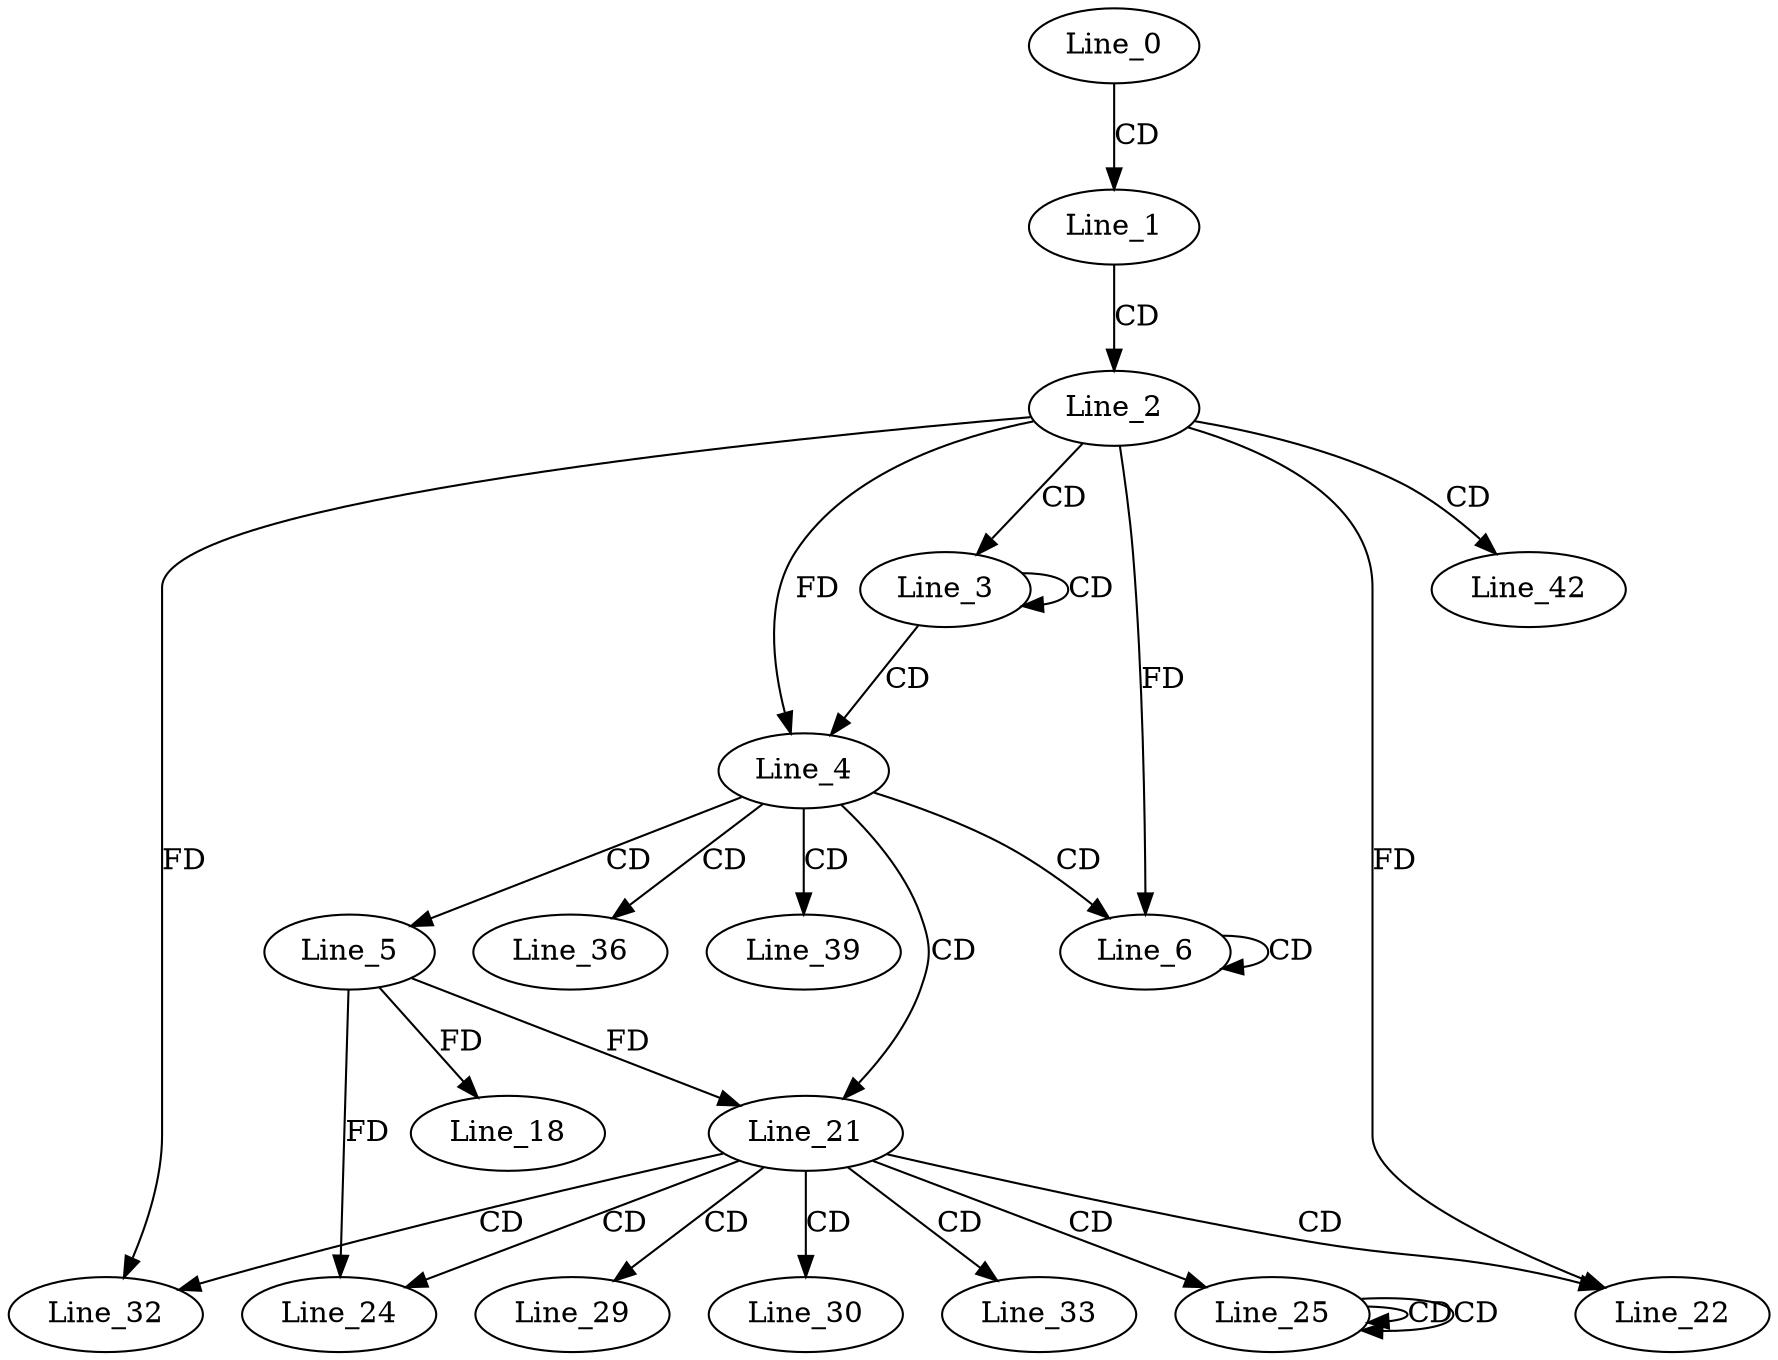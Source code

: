 digraph G {
  Line_0;
  Line_1;
  Line_2;
  Line_3;
  Line_4;
  Line_5;
  Line_6;
  Line_18;
  Line_21;
  Line_21;
  Line_22;
  Line_24;
  Line_25;
  Line_25;
  Line_25;
  Line_29;
  Line_30;
  Line_32;
  Line_33;
  Line_36;
  Line_39;
  Line_42;
  Line_0 -> Line_1 [ label="CD" ];
  Line_1 -> Line_2 [ label="CD" ];
  Line_2 -> Line_3 [ label="CD" ];
  Line_3 -> Line_3 [ label="CD" ];
  Line_3 -> Line_4 [ label="CD" ];
  Line_2 -> Line_4 [ label="FD" ];
  Line_4 -> Line_5 [ label="CD" ];
  Line_4 -> Line_6 [ label="CD" ];
  Line_6 -> Line_6 [ label="CD" ];
  Line_2 -> Line_6 [ label="FD" ];
  Line_5 -> Line_18 [ label="FD" ];
  Line_4 -> Line_21 [ label="CD" ];
  Line_5 -> Line_21 [ label="FD" ];
  Line_21 -> Line_22 [ label="CD" ];
  Line_2 -> Line_22 [ label="FD" ];
  Line_21 -> Line_24 [ label="CD" ];
  Line_5 -> Line_24 [ label="FD" ];
  Line_21 -> Line_25 [ label="CD" ];
  Line_25 -> Line_25 [ label="CD" ];
  Line_25 -> Line_25 [ label="CD" ];
  Line_21 -> Line_29 [ label="CD" ];
  Line_21 -> Line_30 [ label="CD" ];
  Line_21 -> Line_32 [ label="CD" ];
  Line_2 -> Line_32 [ label="FD" ];
  Line_21 -> Line_33 [ label="CD" ];
  Line_4 -> Line_36 [ label="CD" ];
  Line_4 -> Line_39 [ label="CD" ];
  Line_2 -> Line_42 [ label="CD" ];
}
